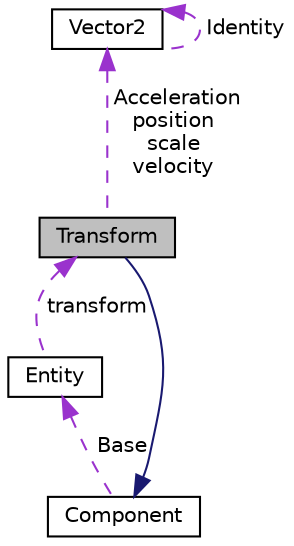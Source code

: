 digraph "Transform"
{
 // LATEX_PDF_SIZE
  edge [fontname="Helvetica",fontsize="10",labelfontname="Helvetica",labelfontsize="10"];
  node [fontname="Helvetica",fontsize="10",shape=record];
  Node1 [label="Transform",height=0.2,width=0.4,color="black", fillcolor="grey75", style="filled", fontcolor="black",tooltip=" "];
  Node2 -> Node1 [dir="back",color="midnightblue",fontsize="10",style="solid",fontname="Helvetica"];
  Node2 [label="Component",height=0.2,width=0.4,color="black", fillcolor="white", style="filled",URL="$class_component.html",tooltip=" "];
  Node3 -> Node2 [dir="back",color="darkorchid3",fontsize="10",style="dashed",label=" Base" ,fontname="Helvetica"];
  Node3 [label="Entity",height=0.2,width=0.4,color="black", fillcolor="white", style="filled",URL="$class_entity.html",tooltip=" "];
  Node1 -> Node3 [dir="back",color="darkorchid3",fontsize="10",style="dashed",label=" transform" ,fontname="Helvetica"];
  Node4 -> Node1 [dir="back",color="darkorchid3",fontsize="10",style="dashed",label=" Acceleration\nposition\nscale\nvelocity" ,fontname="Helvetica"];
  Node4 [label="Vector2",height=0.2,width=0.4,color="black", fillcolor="white", style="filled",URL="$struct_vector2.html",tooltip=" "];
  Node4 -> Node4 [dir="back",color="darkorchid3",fontsize="10",style="dashed",label=" Identity" ,fontname="Helvetica"];
}
